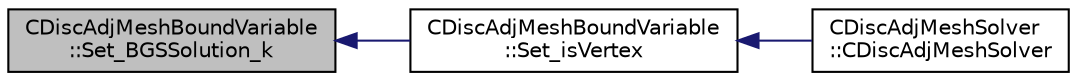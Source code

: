 digraph "CDiscAdjMeshBoundVariable::Set_BGSSolution_k"
{
  edge [fontname="Helvetica",fontsize="10",labelfontname="Helvetica",labelfontsize="10"];
  node [fontname="Helvetica",fontsize="10",shape=record];
  rankdir="LR";
  Node27 [label="CDiscAdjMeshBoundVariable\l::Set_BGSSolution_k",height=0.2,width=0.4,color="black", fillcolor="grey75", style="filled", fontcolor="black"];
  Node27 -> Node28 [dir="back",color="midnightblue",fontsize="10",style="solid",fontname="Helvetica"];
  Node28 [label="CDiscAdjMeshBoundVariable\l::Set_isVertex",height=0.2,width=0.4,color="black", fillcolor="white", style="filled",URL="$class_c_disc_adj_mesh_bound_variable.html#ac0efd2c50e564e35d008cb6d9fd383f9",tooltip="Set whether a node is on the boundary. "];
  Node28 -> Node29 [dir="back",color="midnightblue",fontsize="10",style="solid",fontname="Helvetica"];
  Node29 [label="CDiscAdjMeshSolver\l::CDiscAdjMeshSolver",height=0.2,width=0.4,color="black", fillcolor="white", style="filled",URL="$class_c_disc_adj_mesh_solver.html#a346e76045c3b527d32288d0d9a7a2bab"];
}

